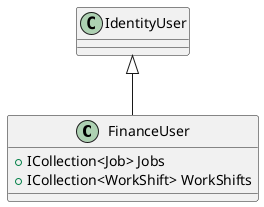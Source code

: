 @startuml




class FinanceUser {     
+ ICollection<Job> Jobs
+ ICollection<WorkShift> WorkShifts
}



IdentityUser <|-- FinanceUser


@enduml
